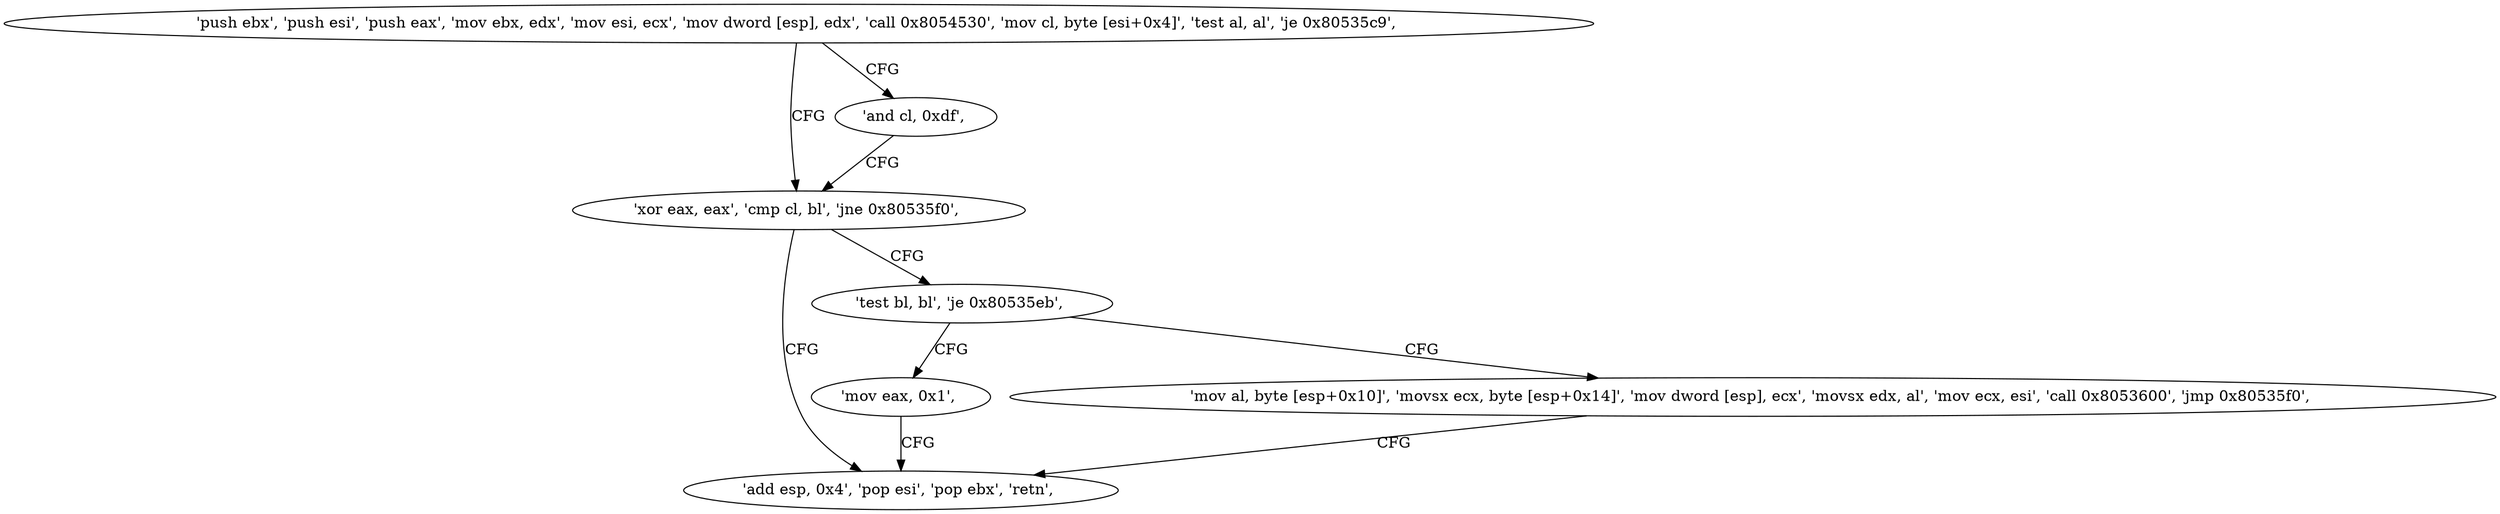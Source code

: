 digraph "func" {
"134559152" [label = "'push ebx', 'push esi', 'push eax', 'mov ebx, edx', 'mov esi, ecx', 'mov dword [esp], edx', 'call 0x8054530', 'mov cl, byte [esi+0x4]', 'test al, al', 'je 0x80535c9', " ]
"134559177" [label = "'xor eax, eax', 'cmp cl, bl', 'jne 0x80535f0', " ]
"134559174" [label = "'and cl, 0xdf', " ]
"134559216" [label = "'add esp, 0x4', 'pop esi', 'pop ebx', 'retn', " ]
"134559183" [label = "'test bl, bl', 'je 0x80535eb', " ]
"134559211" [label = "'mov eax, 0x1', " ]
"134559187" [label = "'mov al, byte [esp+0x10]', 'movsx ecx, byte [esp+0x14]', 'mov dword [esp], ecx', 'movsx edx, al', 'mov ecx, esi', 'call 0x8053600', 'jmp 0x80535f0', " ]
"134559152" -> "134559177" [ label = "CFG" ]
"134559152" -> "134559174" [ label = "CFG" ]
"134559177" -> "134559216" [ label = "CFG" ]
"134559177" -> "134559183" [ label = "CFG" ]
"134559174" -> "134559177" [ label = "CFG" ]
"134559183" -> "134559211" [ label = "CFG" ]
"134559183" -> "134559187" [ label = "CFG" ]
"134559211" -> "134559216" [ label = "CFG" ]
"134559187" -> "134559216" [ label = "CFG" ]
}
